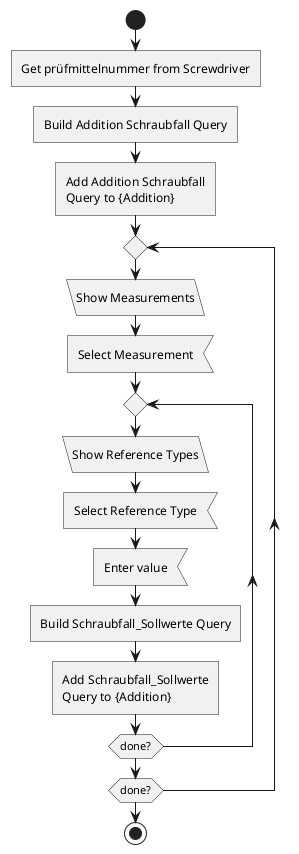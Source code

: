 @startuml yxx
start
    :Get prüfmittelnummer from Screwdriver; <<task>>
    
    :Build Addition Schraubfall Query; <<task>>
    
    :Add Addition Schraubfall\nQuery to {Addition}; <<task>>

    repeat
        :Show Measurements; <<load>>
    
        :Select Measurement; <<input>>
    
        repeat
            :Show Reference Types; <<load>>
    
            :Select Reference Type; <<input>>
    
            :Enter value; <<input>>
    
            :Build Schraubfall_Sollwerte Query; <<task>>
    
            :Add Schraubfall_Sollwerte\nQuery to {Addition}; <<task>>
    
        repeat while (done?)

    repeat while (done?)


stop
@enduml
